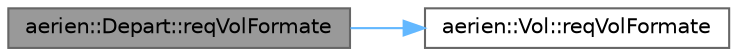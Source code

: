 digraph "aerien::Depart::reqVolFormate"
{
 // LATEX_PDF_SIZE
  bgcolor="transparent";
  edge [fontname=Helvetica,fontsize=10,labelfontname=Helvetica,labelfontsize=10];
  node [fontname=Helvetica,fontsize=10,shape=box,height=0.2,width=0.4];
  rankdir="LR";
  Node1 [id="Node000001",label="aerien::Depart::reqVolFormate",height=0.2,width=0.4,color="gray40", fillcolor="grey60", style="filled", fontcolor="black",tooltip="Retourne une représentation formatée du vol de départ."];
  Node1 -> Node2 [id="edge1_Node000001_Node000002",color="steelblue1",style="solid",tooltip=" "];
  Node2 [id="Node000002",label="aerien::Vol::reqVolFormate",height=0.2,width=0.4,color="grey40", fillcolor="white", style="filled",URL="$classaerien_1_1_vol.html#ac08ddcfaa50491468bc45736288a85c8",tooltip="Retourne une représentation formatée du vol."];
}
